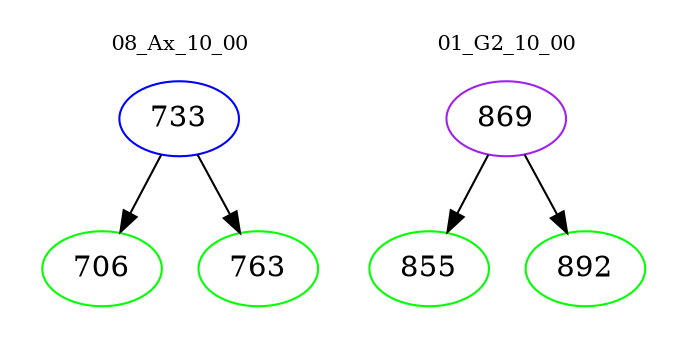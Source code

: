 digraph{
subgraph cluster_0 {
color = white
label = "08_Ax_10_00";
fontsize=10;
T0_733 [label="733", color="blue"]
T0_733 -> T0_706 [color="black"]
T0_706 [label="706", color="green"]
T0_733 -> T0_763 [color="black"]
T0_763 [label="763", color="green"]
}
subgraph cluster_1 {
color = white
label = "01_G2_10_00";
fontsize=10;
T1_869 [label="869", color="purple"]
T1_869 -> T1_855 [color="black"]
T1_855 [label="855", color="green"]
T1_869 -> T1_892 [color="black"]
T1_892 [label="892", color="green"]
}
}
